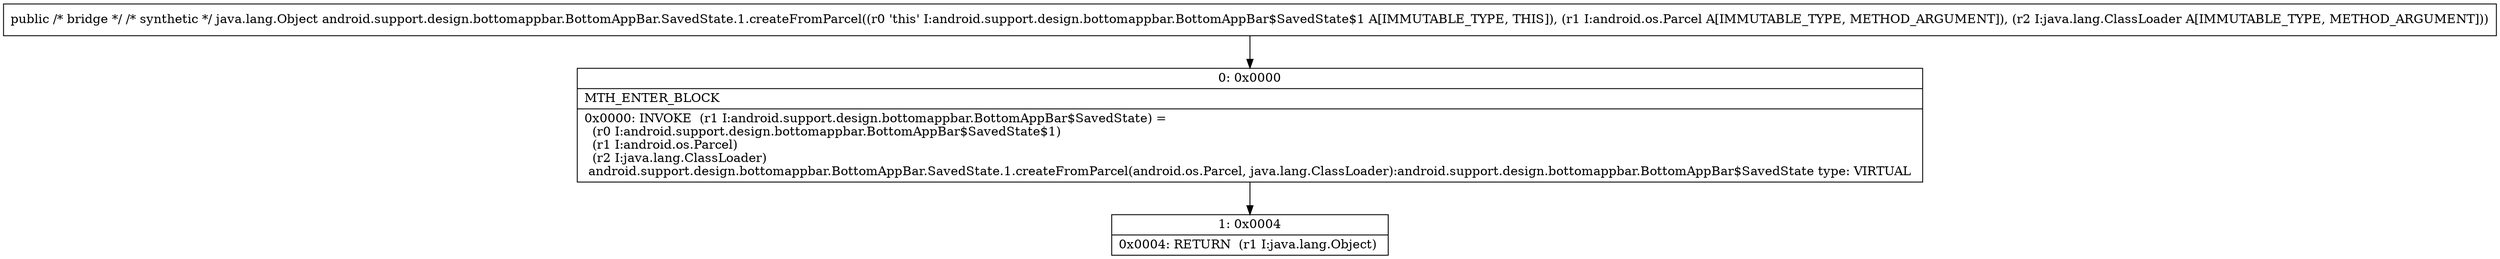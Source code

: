 digraph "CFG forandroid.support.design.bottomappbar.BottomAppBar.SavedState.1.createFromParcel(Landroid\/os\/Parcel;Ljava\/lang\/ClassLoader;)Ljava\/lang\/Object;" {
Node_0 [shape=record,label="{0\:\ 0x0000|MTH_ENTER_BLOCK\l|0x0000: INVOKE  (r1 I:android.support.design.bottomappbar.BottomAppBar$SavedState) = \l  (r0 I:android.support.design.bottomappbar.BottomAppBar$SavedState$1)\l  (r1 I:android.os.Parcel)\l  (r2 I:java.lang.ClassLoader)\l android.support.design.bottomappbar.BottomAppBar.SavedState.1.createFromParcel(android.os.Parcel, java.lang.ClassLoader):android.support.design.bottomappbar.BottomAppBar$SavedState type: VIRTUAL \l}"];
Node_1 [shape=record,label="{1\:\ 0x0004|0x0004: RETURN  (r1 I:java.lang.Object) \l}"];
MethodNode[shape=record,label="{public \/* bridge *\/ \/* synthetic *\/ java.lang.Object android.support.design.bottomappbar.BottomAppBar.SavedState.1.createFromParcel((r0 'this' I:android.support.design.bottomappbar.BottomAppBar$SavedState$1 A[IMMUTABLE_TYPE, THIS]), (r1 I:android.os.Parcel A[IMMUTABLE_TYPE, METHOD_ARGUMENT]), (r2 I:java.lang.ClassLoader A[IMMUTABLE_TYPE, METHOD_ARGUMENT])) }"];
MethodNode -> Node_0;
Node_0 -> Node_1;
}

